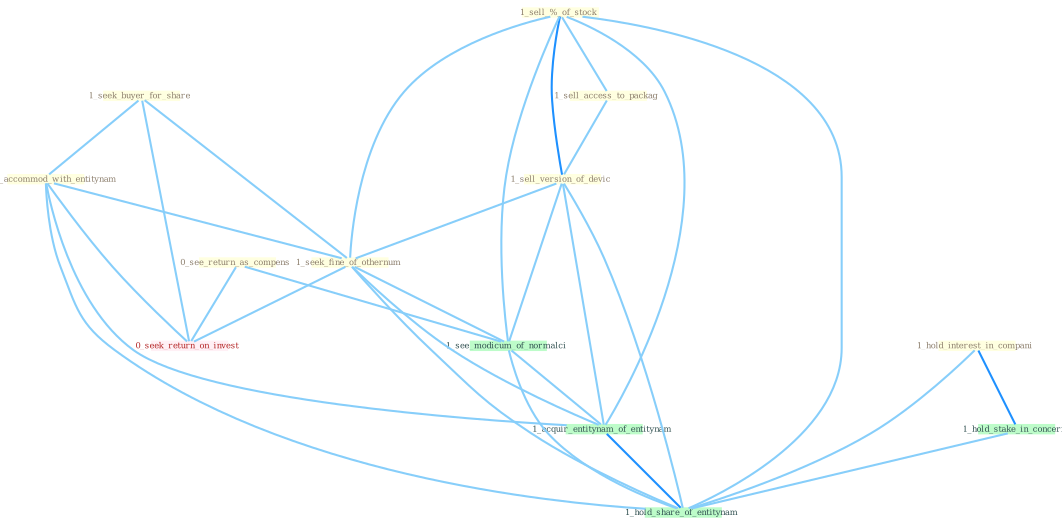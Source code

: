Graph G{ 
    node
    [shape=polygon,style=filled,width=.5,height=.06,color="#BDFCC9",fixedsize=true,fontsize=4,
    fontcolor="#2f4f4f"];
    {node
    [color="#ffffe0", fontcolor="#8b7d6b"] "0_see_return_as_compens " "1_sell_%_of_stock " "1_sell_access_to_packag " "1_seek_buyer_for_share " "1_seek_accommod_with_entitynam " "1_hold_interest_in_compani " "1_sell_version_of_devic " "1_seek_fine_of_othernum "}
{node [color="#fff0f5", fontcolor="#b22222"] "0_seek_return_on_invest "}
edge [color="#B0E2FF"];

	"0_see_return_as_compens " -- "0_seek_return_on_invest " [w="1", color="#87cefa" ];
	"0_see_return_as_compens " -- "1_see_modicum_of_normalci " [w="1", color="#87cefa" ];
	"1_sell_%_of_stock " -- "1_sell_access_to_packag " [w="1", color="#87cefa" ];
	"1_sell_%_of_stock " -- "1_sell_version_of_devic " [w="2", color="#1e90ff" , len=0.8];
	"1_sell_%_of_stock " -- "1_seek_fine_of_othernum " [w="1", color="#87cefa" ];
	"1_sell_%_of_stock " -- "1_see_modicum_of_normalci " [w="1", color="#87cefa" ];
	"1_sell_%_of_stock " -- "1_acquir_entitynam_of_entitynam " [w="1", color="#87cefa" ];
	"1_sell_%_of_stock " -- "1_hold_share_of_entitynam " [w="1", color="#87cefa" ];
	"1_sell_access_to_packag " -- "1_sell_version_of_devic " [w="1", color="#87cefa" ];
	"1_seek_buyer_for_share " -- "1_seek_accommod_with_entitynam " [w="1", color="#87cefa" ];
	"1_seek_buyer_for_share " -- "1_seek_fine_of_othernum " [w="1", color="#87cefa" ];
	"1_seek_buyer_for_share " -- "0_seek_return_on_invest " [w="1", color="#87cefa" ];
	"1_seek_accommod_with_entitynam " -- "1_seek_fine_of_othernum " [w="1", color="#87cefa" ];
	"1_seek_accommod_with_entitynam " -- "0_seek_return_on_invest " [w="1", color="#87cefa" ];
	"1_seek_accommod_with_entitynam " -- "1_acquir_entitynam_of_entitynam " [w="1", color="#87cefa" ];
	"1_seek_accommod_with_entitynam " -- "1_hold_share_of_entitynam " [w="1", color="#87cefa" ];
	"1_hold_interest_in_compani " -- "1_hold_stake_in_concern " [w="2", color="#1e90ff" , len=0.8];
	"1_hold_interest_in_compani " -- "1_hold_share_of_entitynam " [w="1", color="#87cefa" ];
	"1_sell_version_of_devic " -- "1_seek_fine_of_othernum " [w="1", color="#87cefa" ];
	"1_sell_version_of_devic " -- "1_see_modicum_of_normalci " [w="1", color="#87cefa" ];
	"1_sell_version_of_devic " -- "1_acquir_entitynam_of_entitynam " [w="1", color="#87cefa" ];
	"1_sell_version_of_devic " -- "1_hold_share_of_entitynam " [w="1", color="#87cefa" ];
	"1_seek_fine_of_othernum " -- "0_seek_return_on_invest " [w="1", color="#87cefa" ];
	"1_seek_fine_of_othernum " -- "1_see_modicum_of_normalci " [w="1", color="#87cefa" ];
	"1_seek_fine_of_othernum " -- "1_acquir_entitynam_of_entitynam " [w="1", color="#87cefa" ];
	"1_seek_fine_of_othernum " -- "1_hold_share_of_entitynam " [w="1", color="#87cefa" ];
	"1_hold_stake_in_concern " -- "1_hold_share_of_entitynam " [w="1", color="#87cefa" ];
	"1_see_modicum_of_normalci " -- "1_acquir_entitynam_of_entitynam " [w="1", color="#87cefa" ];
	"1_see_modicum_of_normalci " -- "1_hold_share_of_entitynam " [w="1", color="#87cefa" ];
	"1_acquir_entitynam_of_entitynam " -- "1_hold_share_of_entitynam " [w="2", color="#1e90ff" , len=0.8];
}